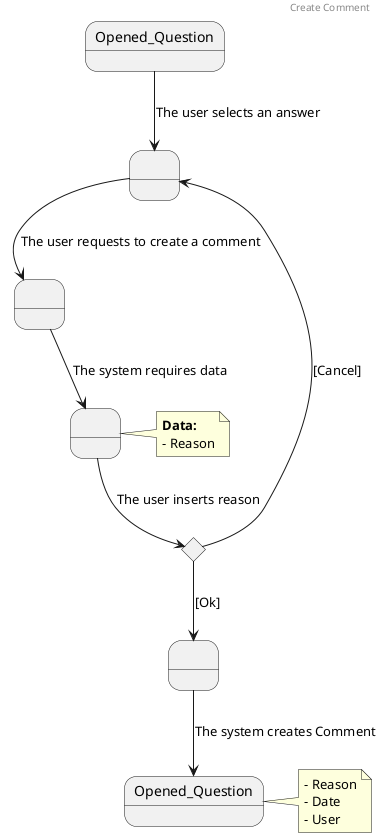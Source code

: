 @startuml

header Create Comment

state " " as s1
state " " as s2
state " " as s3
state " " as s4
state "Opened_Question" as s5
state "Decision" as Decision <<choice>>

Opened_Question --> s1 : The user selects an answer
s1 --> s2 : The user requests to create a comment
s2 --> s3 : The system requires data

note right of s3
<b>Data:</b>
- Reason
end note

s3 --> Decision : The user inserts reason

Decision --> s4 : [Ok]
Decision -up-> s1 : [Cancel]

s4 --> s5 : The system creates Comment

note right of s5
- Reason
- Date
- User
end note

@enduml